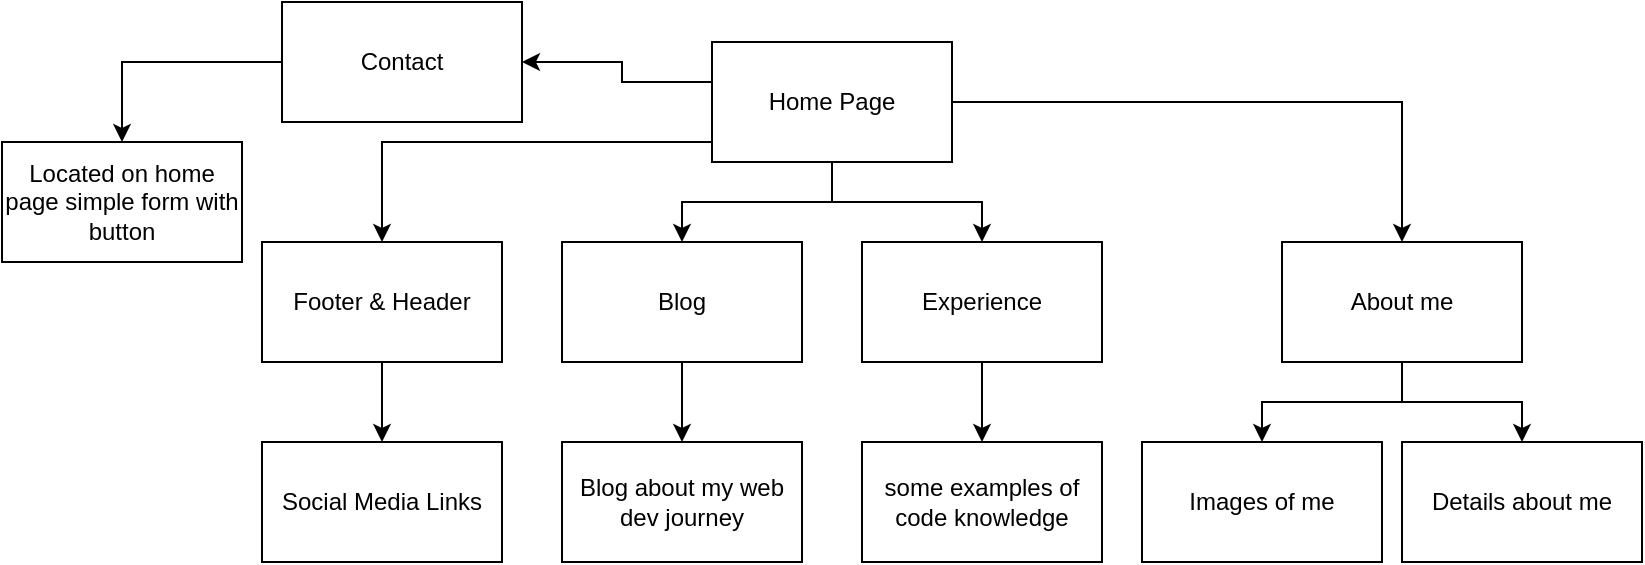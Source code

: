 <mxfile version="22.1.1" type="github">
  <diagram name="Page-1" id="KgpxVXigs59258O4dVcj">
    <mxGraphModel dx="1434" dy="790" grid="1" gridSize="10" guides="1" tooltips="1" connect="1" arrows="1" fold="1" page="1" pageScale="1" pageWidth="850" pageHeight="1100" math="0" shadow="0">
      <root>
        <mxCell id="0" />
        <mxCell id="1" parent="0" />
        <mxCell id="Shge1h-AJ0qM2_w3c1ry-7" style="edgeStyle=orthogonalEdgeStyle;rounded=0;orthogonalLoop=1;jettySize=auto;html=1;entryX=0.5;entryY=0;entryDx=0;entryDy=0;" edge="1" parent="1" source="Shge1h-AJ0qM2_w3c1ry-1" target="Shge1h-AJ0qM2_w3c1ry-4">
          <mxGeometry relative="1" as="geometry" />
        </mxCell>
        <mxCell id="Shge1h-AJ0qM2_w3c1ry-8" style="edgeStyle=orthogonalEdgeStyle;rounded=0;orthogonalLoop=1;jettySize=auto;html=1;" edge="1" parent="1" source="Shge1h-AJ0qM2_w3c1ry-1" target="Shge1h-AJ0qM2_w3c1ry-3">
          <mxGeometry relative="1" as="geometry" />
        </mxCell>
        <mxCell id="Shge1h-AJ0qM2_w3c1ry-9" style="edgeStyle=orthogonalEdgeStyle;rounded=0;orthogonalLoop=1;jettySize=auto;html=1;entryX=0.5;entryY=0;entryDx=0;entryDy=0;" edge="1" parent="1" source="Shge1h-AJ0qM2_w3c1ry-1" target="Shge1h-AJ0qM2_w3c1ry-5">
          <mxGeometry relative="1" as="geometry" />
        </mxCell>
        <mxCell id="Shge1h-AJ0qM2_w3c1ry-10" style="edgeStyle=orthogonalEdgeStyle;rounded=0;orthogonalLoop=1;jettySize=auto;html=1;entryX=1;entryY=0.5;entryDx=0;entryDy=0;" edge="1" parent="1" source="Shge1h-AJ0qM2_w3c1ry-1" target="Shge1h-AJ0qM2_w3c1ry-6">
          <mxGeometry relative="1" as="geometry">
            <Array as="points">
              <mxPoint x="320" y="100" />
              <mxPoint x="320" y="90" />
            </Array>
          </mxGeometry>
        </mxCell>
        <mxCell id="Shge1h-AJ0qM2_w3c1ry-27" style="edgeStyle=orthogonalEdgeStyle;rounded=0;orthogonalLoop=1;jettySize=auto;html=1;entryX=0.5;entryY=0;entryDx=0;entryDy=0;" edge="1" parent="1" source="Shge1h-AJ0qM2_w3c1ry-1" target="Shge1h-AJ0qM2_w3c1ry-25">
          <mxGeometry relative="1" as="geometry">
            <Array as="points">
              <mxPoint x="200" y="130" />
            </Array>
          </mxGeometry>
        </mxCell>
        <mxCell id="Shge1h-AJ0qM2_w3c1ry-1" value="Home Page" style="rounded=0;whiteSpace=wrap;html=1;" vertex="1" parent="1">
          <mxGeometry x="365" y="80" width="120" height="60" as="geometry" />
        </mxCell>
        <mxCell id="Shge1h-AJ0qM2_w3c1ry-13" style="edgeStyle=orthogonalEdgeStyle;rounded=0;orthogonalLoop=1;jettySize=auto;html=1;" edge="1" parent="1" source="Shge1h-AJ0qM2_w3c1ry-3" target="Shge1h-AJ0qM2_w3c1ry-14">
          <mxGeometry relative="1" as="geometry">
            <mxPoint x="770" y="280" as="targetPoint" />
          </mxGeometry>
        </mxCell>
        <mxCell id="Shge1h-AJ0qM2_w3c1ry-16" style="edgeStyle=orthogonalEdgeStyle;rounded=0;orthogonalLoop=1;jettySize=auto;html=1;entryX=0.5;entryY=0;entryDx=0;entryDy=0;" edge="1" parent="1" source="Shge1h-AJ0qM2_w3c1ry-3" target="Shge1h-AJ0qM2_w3c1ry-15">
          <mxGeometry relative="1" as="geometry" />
        </mxCell>
        <mxCell id="Shge1h-AJ0qM2_w3c1ry-3" value="About me" style="rounded=0;whiteSpace=wrap;html=1;" vertex="1" parent="1">
          <mxGeometry x="650" y="180" width="120" height="60" as="geometry" />
        </mxCell>
        <mxCell id="Shge1h-AJ0qM2_w3c1ry-19" style="edgeStyle=orthogonalEdgeStyle;rounded=0;orthogonalLoop=1;jettySize=auto;html=1;" edge="1" parent="1" source="Shge1h-AJ0qM2_w3c1ry-4" target="Shge1h-AJ0qM2_w3c1ry-20">
          <mxGeometry relative="1" as="geometry">
            <mxPoint x="470" y="280" as="targetPoint" />
          </mxGeometry>
        </mxCell>
        <mxCell id="Shge1h-AJ0qM2_w3c1ry-4" value="Experience" style="rounded=0;whiteSpace=wrap;html=1;" vertex="1" parent="1">
          <mxGeometry x="440" y="180" width="120" height="60" as="geometry" />
        </mxCell>
        <mxCell id="Shge1h-AJ0qM2_w3c1ry-21" style="edgeStyle=orthogonalEdgeStyle;rounded=0;orthogonalLoop=1;jettySize=auto;html=1;" edge="1" parent="1" source="Shge1h-AJ0qM2_w3c1ry-5" target="Shge1h-AJ0qM2_w3c1ry-22">
          <mxGeometry relative="1" as="geometry">
            <mxPoint x="380" y="280" as="targetPoint" />
          </mxGeometry>
        </mxCell>
        <mxCell id="Shge1h-AJ0qM2_w3c1ry-5" value="Blog" style="rounded=0;whiteSpace=wrap;html=1;" vertex="1" parent="1">
          <mxGeometry x="290" y="180" width="120" height="60" as="geometry" />
        </mxCell>
        <mxCell id="Shge1h-AJ0qM2_w3c1ry-23" style="edgeStyle=orthogonalEdgeStyle;rounded=0;orthogonalLoop=1;jettySize=auto;html=1;" edge="1" parent="1" source="Shge1h-AJ0qM2_w3c1ry-6" target="Shge1h-AJ0qM2_w3c1ry-24">
          <mxGeometry relative="1" as="geometry">
            <mxPoint x="80" y="280" as="targetPoint" />
          </mxGeometry>
        </mxCell>
        <mxCell id="Shge1h-AJ0qM2_w3c1ry-6" value="Contact" style="rounded=0;whiteSpace=wrap;html=1;" vertex="1" parent="1">
          <mxGeometry x="150" y="60" width="120" height="60" as="geometry" />
        </mxCell>
        <mxCell id="Shge1h-AJ0qM2_w3c1ry-14" value="Details about me" style="rounded=0;whiteSpace=wrap;html=1;" vertex="1" parent="1">
          <mxGeometry x="710" y="280" width="120" height="60" as="geometry" />
        </mxCell>
        <mxCell id="Shge1h-AJ0qM2_w3c1ry-15" value="Images of me" style="rounded=0;whiteSpace=wrap;html=1;" vertex="1" parent="1">
          <mxGeometry x="580" y="280" width="120" height="60" as="geometry" />
        </mxCell>
        <mxCell id="Shge1h-AJ0qM2_w3c1ry-20" value="some examples of code knowledge" style="rounded=0;whiteSpace=wrap;html=1;" vertex="1" parent="1">
          <mxGeometry x="440" y="280" width="120" height="60" as="geometry" />
        </mxCell>
        <mxCell id="Shge1h-AJ0qM2_w3c1ry-22" value="Blog about my web dev journey" style="rounded=0;whiteSpace=wrap;html=1;" vertex="1" parent="1">
          <mxGeometry x="290" y="280" width="120" height="60" as="geometry" />
        </mxCell>
        <mxCell id="Shge1h-AJ0qM2_w3c1ry-24" value="Located on home page simple form with button" style="rounded=0;whiteSpace=wrap;html=1;" vertex="1" parent="1">
          <mxGeometry x="10" y="130" width="120" height="60" as="geometry" />
        </mxCell>
        <mxCell id="Shge1h-AJ0qM2_w3c1ry-28" style="edgeStyle=orthogonalEdgeStyle;rounded=0;orthogonalLoop=1;jettySize=auto;html=1;" edge="1" parent="1" source="Shge1h-AJ0qM2_w3c1ry-25" target="Shge1h-AJ0qM2_w3c1ry-29">
          <mxGeometry relative="1" as="geometry">
            <mxPoint x="200" y="280" as="targetPoint" />
          </mxGeometry>
        </mxCell>
        <mxCell id="Shge1h-AJ0qM2_w3c1ry-25" value="Footer &amp;amp; Header" style="rounded=0;whiteSpace=wrap;html=1;" vertex="1" parent="1">
          <mxGeometry x="140" y="180" width="120" height="60" as="geometry" />
        </mxCell>
        <mxCell id="Shge1h-AJ0qM2_w3c1ry-29" value="Social Media Links" style="rounded=0;whiteSpace=wrap;html=1;" vertex="1" parent="1">
          <mxGeometry x="140" y="280" width="120" height="60" as="geometry" />
        </mxCell>
      </root>
    </mxGraphModel>
  </diagram>
</mxfile>
